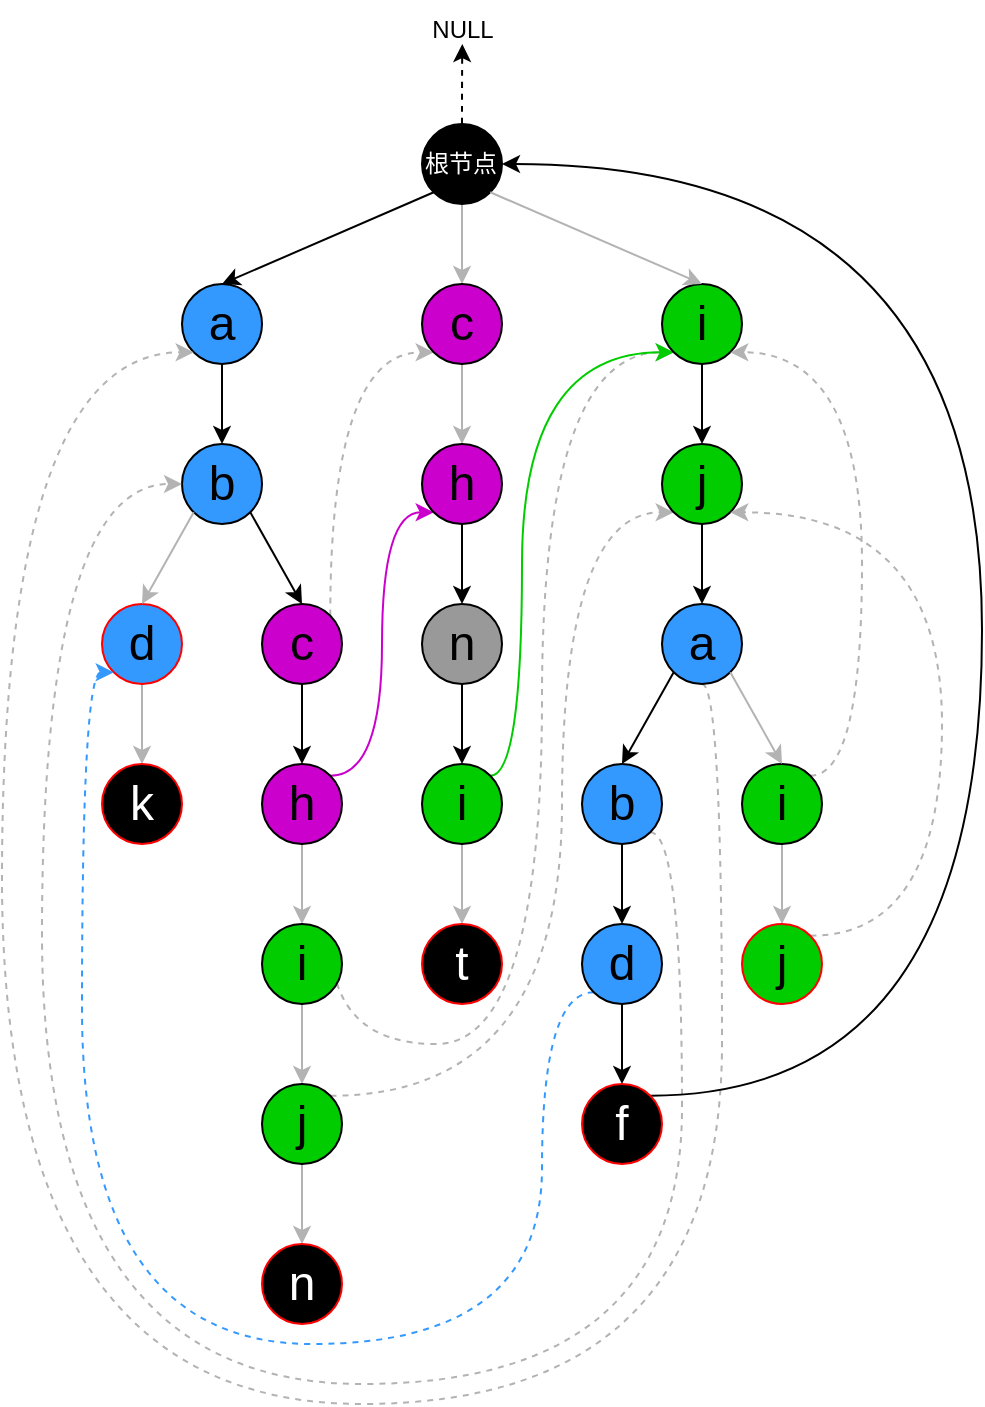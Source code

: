 <mxfile version="26.0.6">
  <diagram name="第 1 页" id="cZ7u69yzbtudN1ncTSjC">
    <mxGraphModel dx="1430" dy="757" grid="1" gridSize="10" guides="1" tooltips="1" connect="1" arrows="1" fold="1" page="1" pageScale="1" pageWidth="827" pageHeight="1169" math="0" shadow="0">
      <root>
        <mxCell id="0" />
        <mxCell id="1" parent="0" />
        <mxCell id="Z9fYmXyzhScZ4xVaVHmG-1" style="edgeStyle=orthogonalEdgeStyle;rounded=0;orthogonalLoop=1;jettySize=auto;html=1;exitX=0.5;exitY=1;exitDx=0;exitDy=0;entryX=0.5;entryY=0;entryDx=0;entryDy=0;strokeColor=#B3B3B3;" edge="1" parent="1" source="Z9fYmXyzhScZ4xVaVHmG-3" target="Z9fYmXyzhScZ4xVaVHmG-26">
          <mxGeometry relative="1" as="geometry" />
        </mxCell>
        <mxCell id="Z9fYmXyzhScZ4xVaVHmG-2" style="edgeStyle=orthogonalEdgeStyle;rounded=0;orthogonalLoop=1;jettySize=auto;html=1;exitX=0.5;exitY=0;exitDx=0;exitDy=0;curved=1;dashed=1;" edge="1" parent="1" source="Z9fYmXyzhScZ4xVaVHmG-3">
          <mxGeometry relative="1" as="geometry">
            <mxPoint x="420.143" y="40" as="targetPoint" />
          </mxGeometry>
        </mxCell>
        <mxCell id="Z9fYmXyzhScZ4xVaVHmG-3" value="" style="ellipse;whiteSpace=wrap;html=1;aspect=fixed;fillColor=#000000;" vertex="1" parent="1">
          <mxGeometry x="400" y="80" width="40" height="40" as="geometry" />
        </mxCell>
        <mxCell id="Z9fYmXyzhScZ4xVaVHmG-4" value="&lt;span style=&quot;font-size: 24px;&quot;&gt;a&lt;/span&gt;" style="ellipse;whiteSpace=wrap;html=1;aspect=fixed;fillColor=#3399FF;" vertex="1" parent="1">
          <mxGeometry x="280" y="160" width="40" height="40" as="geometry" />
        </mxCell>
        <mxCell id="Z9fYmXyzhScZ4xVaVHmG-5" value="&lt;span style=&quot;font-size: 24px;&quot;&gt;b&lt;/span&gt;" style="ellipse;whiteSpace=wrap;html=1;aspect=fixed;fillColor=#3399FF;" vertex="1" parent="1">
          <mxGeometry x="280" y="240" width="40" height="40" as="geometry" />
        </mxCell>
        <mxCell id="Z9fYmXyzhScZ4xVaVHmG-6" style="edgeStyle=orthogonalEdgeStyle;rounded=0;orthogonalLoop=1;jettySize=auto;html=1;exitX=0.5;exitY=1;exitDx=0;exitDy=0;entryX=0.5;entryY=0;entryDx=0;entryDy=0;strokeColor=#B3B3B3;" edge="1" parent="1" source="Z9fYmXyzhScZ4xVaVHmG-7" target="Z9fYmXyzhScZ4xVaVHmG-8">
          <mxGeometry relative="1" as="geometry" />
        </mxCell>
        <mxCell id="Z9fYmXyzhScZ4xVaVHmG-7" value="&lt;span style=&quot;font-size: 24px;&quot;&gt;d&lt;/span&gt;" style="ellipse;whiteSpace=wrap;html=1;aspect=fixed;fillColor=#3399FF;strokeColor=#FF0000;" vertex="1" parent="1">
          <mxGeometry x="240" y="320" width="40" height="40" as="geometry" />
        </mxCell>
        <mxCell id="Z9fYmXyzhScZ4xVaVHmG-8" value="&lt;span style=&quot;font-size: 24px;&quot;&gt;&lt;font style=&quot;color: rgb(255, 255, 255);&quot;&gt;k&lt;/font&gt;&lt;/span&gt;" style="ellipse;whiteSpace=wrap;html=1;aspect=fixed;fillColor=#000000;strokeColor=#FF0000;" vertex="1" parent="1">
          <mxGeometry x="240" y="400" width="40" height="40" as="geometry" />
        </mxCell>
        <mxCell id="Z9fYmXyzhScZ4xVaVHmG-9" value="" style="endArrow=classic;html=1;rounded=0;exitX=0.5;exitY=1;exitDx=0;exitDy=0;entryX=0.5;entryY=0;entryDx=0;entryDy=0;" edge="1" parent="1" source="Z9fYmXyzhScZ4xVaVHmG-4" target="Z9fYmXyzhScZ4xVaVHmG-5">
          <mxGeometry width="50" height="50" relative="1" as="geometry">
            <mxPoint x="380" y="250" as="sourcePoint" />
            <mxPoint x="430" y="200" as="targetPoint" />
          </mxGeometry>
        </mxCell>
        <mxCell id="Z9fYmXyzhScZ4xVaVHmG-10" value="" style="endArrow=classic;html=1;rounded=0;exitX=0;exitY=1;exitDx=0;exitDy=0;entryX=0.5;entryY=0;entryDx=0;entryDy=0;strokeColor=#B3B3B3;" edge="1" parent="1" source="Z9fYmXyzhScZ4xVaVHmG-5" target="Z9fYmXyzhScZ4xVaVHmG-7">
          <mxGeometry width="50" height="50" relative="1" as="geometry">
            <mxPoint x="380" y="250" as="sourcePoint" />
            <mxPoint x="430" y="200" as="targetPoint" />
          </mxGeometry>
        </mxCell>
        <mxCell id="Z9fYmXyzhScZ4xVaVHmG-11" style="edgeStyle=orthogonalEdgeStyle;rounded=0;orthogonalLoop=1;jettySize=auto;html=1;exitX=0.5;exitY=1;exitDx=0;exitDy=0;entryX=0.5;entryY=0;entryDx=0;entryDy=0;" edge="1" parent="1" source="Z9fYmXyzhScZ4xVaVHmG-13" target="Z9fYmXyzhScZ4xVaVHmG-16">
          <mxGeometry relative="1" as="geometry" />
        </mxCell>
        <mxCell id="Z9fYmXyzhScZ4xVaVHmG-12" style="edgeStyle=orthogonalEdgeStyle;rounded=0;orthogonalLoop=1;jettySize=auto;html=1;exitX=1;exitY=0;exitDx=0;exitDy=0;entryX=0;entryY=1;entryDx=0;entryDy=0;curved=1;dashed=1;strokeColor=#B3B3B3;" edge="1" parent="1" source="Z9fYmXyzhScZ4xVaVHmG-13" target="Z9fYmXyzhScZ4xVaVHmG-26">
          <mxGeometry relative="1" as="geometry">
            <Array as="points">
              <mxPoint x="354" y="194" />
            </Array>
          </mxGeometry>
        </mxCell>
        <mxCell id="Z9fYmXyzhScZ4xVaVHmG-13" value="&lt;span style=&quot;font-size: 24px;&quot;&gt;c&lt;/span&gt;&lt;span style=&quot;color: rgba(0, 0, 0, 0); font-family: monospace; font-size: 0px; text-align: start; text-wrap-mode: nowrap;&quot;&gt;%3CmxGraphModel%3E%3Croot%3E%3CmxCell%20id%3D%220%22%2F%3E%3CmxCell%20id%3D%221%22%20parent%3D%220%22%2F%3E%3CmxCell%20id%3D%222%22%20value%3D%22%26lt%3Bspan%20style%3D%26quot%3Bfont-size%3A%2024px%3B%26quot%3B%26gt%3Ba%26lt%3B%2Fspan%26gt%3B%22%20style%3D%22ellipse%3BwhiteSpace%3Dwrap%3Bhtml%3D1%3Baspect%3Dfixed%3B%22%20vertex%3D%221%22%20parent%3D%221%22%3E%3CmxGeometry%20x%3D%22280%22%20y%3D%22200%22%20width%3D%2240%22%20height%3D%2240%22%20as%3D%22geometry%22%2F%3E%3C%2FmxCell%3E%3C%2Froot%3E%3C%2FmxGraphModel%3E&lt;/span&gt;" style="ellipse;whiteSpace=wrap;html=1;aspect=fixed;fillColor=#CC00CC;" vertex="1" parent="1">
          <mxGeometry x="320" y="320" width="40" height="40" as="geometry" />
        </mxCell>
        <mxCell id="Z9fYmXyzhScZ4xVaVHmG-14" style="edgeStyle=orthogonalEdgeStyle;rounded=0;orthogonalLoop=1;jettySize=auto;html=1;exitX=0.5;exitY=1;exitDx=0;exitDy=0;entryX=0.5;entryY=0;entryDx=0;entryDy=0;strokeColor=#B3B3B3;" edge="1" parent="1" source="Z9fYmXyzhScZ4xVaVHmG-16" target="Z9fYmXyzhScZ4xVaVHmG-19">
          <mxGeometry relative="1" as="geometry" />
        </mxCell>
        <mxCell id="Z9fYmXyzhScZ4xVaVHmG-15" style="edgeStyle=orthogonalEdgeStyle;rounded=0;orthogonalLoop=1;jettySize=auto;html=1;exitX=1;exitY=0;exitDx=0;exitDy=0;entryX=0;entryY=1;entryDx=0;entryDy=0;curved=1;strokeColor=#CC00CC;" edge="1" parent="1" source="Z9fYmXyzhScZ4xVaVHmG-16" target="Z9fYmXyzhScZ4xVaVHmG-28">
          <mxGeometry relative="1" as="geometry">
            <Array as="points">
              <mxPoint x="380" y="406" />
              <mxPoint x="380" y="274" />
            </Array>
          </mxGeometry>
        </mxCell>
        <mxCell id="Z9fYmXyzhScZ4xVaVHmG-16" value="&lt;span style=&quot;font-size: 24px;&quot;&gt;h&lt;/span&gt;&lt;span style=&quot;color: rgba(0, 0, 0, 0); font-family: monospace; font-size: 0px; text-align: start; text-wrap-mode: nowrap;&quot;&gt;%3CmxGraphModel%3E%3Croot%3E%3CmxCell%20id%3D%220%22%2F%3E%3CmxCell%20id%3D%221%22%20parent%3D%220%22%2F%3E%3CmxCell%20id%3D%222%22%20value%3D%22%26lt%3Bspan%20style%3D%26quot%3Bfont-size%3A%2024px%3B%26quot%3B%26gt%3Ba%26lt%3B%2Fspan%26gt%3B%22%20style%3D%22ellipse%3BwhiteSpace%3Dwrap%3Bhtml%3D1%3Baspect%3Dfixed%3B%22%20vertex%3D%221%22%20parent%3D%221%22%3E%3CmxGeometry%20x%3D%22280%22%20y%3D%22200%22%20width%3D%2240%22%20height%3D%2240%22%20as%3D%22geometry%22%2F%3E%3C%2FmxCell%3E%3C%2Froot%3E%3C%2FmxGraphModel%3E&lt;/span&gt;" style="ellipse;whiteSpace=wrap;html=1;aspect=fixed;fillColor=#CC00CC;" vertex="1" parent="1">
          <mxGeometry x="320" y="400" width="40" height="40" as="geometry" />
        </mxCell>
        <mxCell id="Z9fYmXyzhScZ4xVaVHmG-17" style="edgeStyle=orthogonalEdgeStyle;rounded=0;orthogonalLoop=1;jettySize=auto;html=1;exitX=0.5;exitY=1;exitDx=0;exitDy=0;entryX=0.5;entryY=0;entryDx=0;entryDy=0;strokeColor=#B3B3B3;" edge="1" parent="1" source="Z9fYmXyzhScZ4xVaVHmG-19" target="Z9fYmXyzhScZ4xVaVHmG-22">
          <mxGeometry relative="1" as="geometry" />
        </mxCell>
        <mxCell id="Z9fYmXyzhScZ4xVaVHmG-18" style="edgeStyle=orthogonalEdgeStyle;rounded=0;orthogonalLoop=1;jettySize=auto;html=1;exitX=1;exitY=0;exitDx=0;exitDy=0;entryX=0;entryY=1;entryDx=0;entryDy=0;dashed=1;curved=1;strokeColor=#B3B3B3;" edge="1" parent="1" source="Z9fYmXyzhScZ4xVaVHmG-19" target="Z9fYmXyzhScZ4xVaVHmG-36">
          <mxGeometry relative="1" as="geometry">
            <Array as="points">
              <mxPoint x="354" y="540" />
              <mxPoint x="460" y="540" />
              <mxPoint x="460" y="194" />
            </Array>
          </mxGeometry>
        </mxCell>
        <mxCell id="Z9fYmXyzhScZ4xVaVHmG-19" value="&lt;span style=&quot;font-size: 24px;&quot;&gt;i&lt;/span&gt;" style="ellipse;whiteSpace=wrap;html=1;aspect=fixed;fillColor=#00CC00;" vertex="1" parent="1">
          <mxGeometry x="320" y="480" width="40" height="40" as="geometry" />
        </mxCell>
        <mxCell id="Z9fYmXyzhScZ4xVaVHmG-20" style="edgeStyle=orthogonalEdgeStyle;rounded=0;orthogonalLoop=1;jettySize=auto;html=1;exitX=0.5;exitY=1;exitDx=0;exitDy=0;entryX=0.5;entryY=0;entryDx=0;entryDy=0;strokeColor=#B3B3B3;" edge="1" parent="1" source="Z9fYmXyzhScZ4xVaVHmG-22" target="Z9fYmXyzhScZ4xVaVHmG-23">
          <mxGeometry relative="1" as="geometry" />
        </mxCell>
        <mxCell id="Z9fYmXyzhScZ4xVaVHmG-21" style="edgeStyle=orthogonalEdgeStyle;rounded=0;orthogonalLoop=1;jettySize=auto;html=1;exitX=1;exitY=0;exitDx=0;exitDy=0;entryX=0;entryY=1;entryDx=0;entryDy=0;curved=1;dashed=1;strokeColor=#B3B3B3;" edge="1" parent="1" source="Z9fYmXyzhScZ4xVaVHmG-22" target="Z9fYmXyzhScZ4xVaVHmG-38">
          <mxGeometry relative="1" as="geometry">
            <Array as="points">
              <mxPoint x="470" y="566" />
              <mxPoint x="470" y="274" />
            </Array>
          </mxGeometry>
        </mxCell>
        <mxCell id="Z9fYmXyzhScZ4xVaVHmG-22" value="&lt;span style=&quot;font-size: 24px;&quot;&gt;j&lt;/span&gt;" style="ellipse;whiteSpace=wrap;html=1;aspect=fixed;fillColor=#00CC00;" vertex="1" parent="1">
          <mxGeometry x="320" y="560" width="40" height="40" as="geometry" />
        </mxCell>
        <mxCell id="Z9fYmXyzhScZ4xVaVHmG-23" value="&lt;span style=&quot;font-size: 24px;&quot;&gt;&lt;font style=&quot;color: rgb(255, 255, 255);&quot;&gt;n&lt;/font&gt;&lt;/span&gt;" style="ellipse;whiteSpace=wrap;html=1;aspect=fixed;fillColor=#000000;strokeColor=#FF0000;" vertex="1" parent="1">
          <mxGeometry x="320" y="640" width="40" height="40" as="geometry" />
        </mxCell>
        <mxCell id="Z9fYmXyzhScZ4xVaVHmG-24" value="" style="endArrow=classic;html=1;rounded=0;exitX=1;exitY=1;exitDx=0;exitDy=0;entryX=0.5;entryY=0;entryDx=0;entryDy=0;" edge="1" parent="1" source="Z9fYmXyzhScZ4xVaVHmG-5" target="Z9fYmXyzhScZ4xVaVHmG-13">
          <mxGeometry width="50" height="50" relative="1" as="geometry">
            <mxPoint x="380" y="380" as="sourcePoint" />
            <mxPoint x="430" y="330" as="targetPoint" />
          </mxGeometry>
        </mxCell>
        <mxCell id="Z9fYmXyzhScZ4xVaVHmG-25" style="edgeStyle=orthogonalEdgeStyle;rounded=0;orthogonalLoop=1;jettySize=auto;html=1;exitX=0.5;exitY=1;exitDx=0;exitDy=0;entryX=0.5;entryY=0;entryDx=0;entryDy=0;strokeColor=#B3B3B3;" edge="1" parent="1" source="Z9fYmXyzhScZ4xVaVHmG-26" target="Z9fYmXyzhScZ4xVaVHmG-28">
          <mxGeometry relative="1" as="geometry" />
        </mxCell>
        <mxCell id="Z9fYmXyzhScZ4xVaVHmG-26" value="&lt;span style=&quot;font-size: 24px;&quot;&gt;c&lt;/span&gt;&lt;span style=&quot;color: rgba(0, 0, 0, 0); font-family: monospace; font-size: 0px; text-align: start; text-wrap-mode: nowrap;&quot;&gt;%3CmxGraphModel%3E%3Croot%3E%3CmxCell%20id%3D%220%22%2F%3E%3CmxCell%20id%3D%221%22%20parent%3D%220%22%2F%3E%3CmxCell%20id%3D%222%22%20value%3D%22%26lt%3Bspan%20style%3D%26quot%3Bfont-size%3A%2024px%3B%26quot%3B%26gt%3Ba%26lt%3B%2Fspan%26gt%3B%22%20style%3D%22ellipse%3BwhiteSpace%3Dwrap%3Bhtml%3D1%3Baspect%3Dfixed%3B%22%20vertex%3D%221%22%20parent%3D%221%22%3E%3CmxGeometry%20x%3D%22280%22%20y%3D%22200%22%20width%3D%2240%22%20height%3D%2240%22%20as%3D%22geometry%22%2F%3E%3C%2FmxCell%3E%3C%2Froot%3E%3C%2FmxGraphModel%3E&lt;/span&gt;" style="ellipse;whiteSpace=wrap;html=1;aspect=fixed;fillColor=#CC00CC;" vertex="1" parent="1">
          <mxGeometry x="400" y="160" width="40" height="40" as="geometry" />
        </mxCell>
        <mxCell id="Z9fYmXyzhScZ4xVaVHmG-27" style="edgeStyle=orthogonalEdgeStyle;rounded=0;orthogonalLoop=1;jettySize=auto;html=1;exitX=0.5;exitY=1;exitDx=0;exitDy=0;entryX=0.5;entryY=0;entryDx=0;entryDy=0;" edge="1" parent="1" source="Z9fYmXyzhScZ4xVaVHmG-28" target="Z9fYmXyzhScZ4xVaVHmG-30">
          <mxGeometry relative="1" as="geometry" />
        </mxCell>
        <mxCell id="Z9fYmXyzhScZ4xVaVHmG-28" value="&lt;span style=&quot;font-size: 24px;&quot;&gt;h&lt;/span&gt;&lt;span style=&quot;color: rgba(0, 0, 0, 0); font-family: monospace; font-size: 0px; text-align: start; text-wrap-mode: nowrap;&quot;&gt;%3CmxGraphModel%3E%3Croot%3E%3CmxCell%20id%3D%220%22%2F%3E%3CmxCell%20id%3D%221%22%20parent%3D%220%22%2F%3E%3CmxCell%20id%3D%222%22%20value%3D%22%26lt%3Bspan%20style%3D%26quot%3Bfont-size%3A%2024px%3B%26quot%3B%26gt%3Bc%26lt%3B%2Fspan%26gt%3B%26lt%3Bspan%20style%3D%26quot%3Bcolor%3A%20rgba(0%2C%200%2C%200%2C%200)%3B%20font-family%3A%20monospace%3B%20font-size%3A%200px%3B%20text-align%3A%20start%3B%20text-wrap-mode%3A%20nowrap%3B%26quot%3B%26gt%3B%253CmxGraphModel%253E%253Croot%253E%253CmxCell%2520id%253D%25220%2522%252F%253E%253CmxCell%2520id%253D%25221%2522%2520parent%253D%25220%2522%252F%253E%253CmxCell%2520id%253D%25222%2522%2520value%253D%2522%2526lt%253Bspan%2520style%253D%2526quot%253Bfont-size%253A%252024px%253B%2526quot%253B%2526gt%253Ba%2526lt%253B%252Fspan%2526gt%253B%2522%2520style%253D%2522ellipse%253BwhiteSpace%253Dwrap%253Bhtml%253D1%253Baspect%253Dfixed%253B%2522%2520vertex%253D%25221%2522%2520parent%253D%25221%2522%253E%253CmxGeometry%2520x%253D%2522280%2522%2520y%253D%2522200%2522%2520width%253D%252240%2522%2520height%253D%252240%2522%2520as%253D%2522geometry%2522%252F%253E%253C%252FmxCell%253E%253C%252Froot%253E%253C%252FmxGraphModel%253E%26lt%3B%2Fspan%26gt%3B%22%20style%3D%22ellipse%3BwhiteSpace%3Dwrap%3Bhtml%3D1%3Baspect%3Dfixed%3B%22%20vertex%3D%221%22%20parent%3D%221%22%3E%3CmxGeometry%20x%3D%22320%22%20y%3D%22320%22%20width%3D%2240%22%20height%3D%2240%22%20as%3D%22geometry%22%2F%3E%3C%2FmxCell%3E%3C%2Froot%3E%3C%2FmxGraphModel%3E&lt;/span&gt;" style="ellipse;whiteSpace=wrap;html=1;aspect=fixed;fillColor=#CC00CC;" vertex="1" parent="1">
          <mxGeometry x="400" y="240" width="40" height="40" as="geometry" />
        </mxCell>
        <mxCell id="Z9fYmXyzhScZ4xVaVHmG-29" style="edgeStyle=orthogonalEdgeStyle;rounded=0;orthogonalLoop=1;jettySize=auto;html=1;exitX=0.5;exitY=1;exitDx=0;exitDy=0;entryX=0.5;entryY=0;entryDx=0;entryDy=0;" edge="1" parent="1" source="Z9fYmXyzhScZ4xVaVHmG-30" target="Z9fYmXyzhScZ4xVaVHmG-33">
          <mxGeometry relative="1" as="geometry" />
        </mxCell>
        <mxCell id="Z9fYmXyzhScZ4xVaVHmG-30" value="&lt;span style=&quot;font-size: 24px;&quot;&gt;n&lt;/span&gt;" style="ellipse;whiteSpace=wrap;html=1;aspect=fixed;fillColor=#999999;" vertex="1" parent="1">
          <mxGeometry x="400" y="320" width="40" height="40" as="geometry" />
        </mxCell>
        <mxCell id="Z9fYmXyzhScZ4xVaVHmG-31" style="edgeStyle=orthogonalEdgeStyle;rounded=0;orthogonalLoop=1;jettySize=auto;html=1;exitX=0.5;exitY=1;exitDx=0;exitDy=0;entryX=0.5;entryY=0;entryDx=0;entryDy=0;strokeColor=#B3B3B3;" edge="1" parent="1" source="Z9fYmXyzhScZ4xVaVHmG-33" target="Z9fYmXyzhScZ4xVaVHmG-34">
          <mxGeometry relative="1" as="geometry" />
        </mxCell>
        <mxCell id="Z9fYmXyzhScZ4xVaVHmG-32" style="edgeStyle=orthogonalEdgeStyle;rounded=0;orthogonalLoop=1;jettySize=auto;html=1;exitX=1;exitY=0;exitDx=0;exitDy=0;entryX=0;entryY=1;entryDx=0;entryDy=0;curved=1;strokeColor=#00CC00;" edge="1" parent="1" source="Z9fYmXyzhScZ4xVaVHmG-33" target="Z9fYmXyzhScZ4xVaVHmG-36">
          <mxGeometry relative="1" as="geometry">
            <Array as="points">
              <mxPoint x="450" y="406" />
              <mxPoint x="450" y="194" />
            </Array>
          </mxGeometry>
        </mxCell>
        <mxCell id="Z9fYmXyzhScZ4xVaVHmG-33" value="&lt;span style=&quot;font-size: 24px;&quot;&gt;i&lt;/span&gt;" style="ellipse;whiteSpace=wrap;html=1;aspect=fixed;fillColor=#00CC00;" vertex="1" parent="1">
          <mxGeometry x="400" y="400" width="40" height="40" as="geometry" />
        </mxCell>
        <mxCell id="Z9fYmXyzhScZ4xVaVHmG-34" value="&lt;span style=&quot;font-size: 24px;&quot;&gt;&lt;font style=&quot;color: rgb(255, 255, 255);&quot;&gt;t&lt;/font&gt;&lt;/span&gt;" style="ellipse;whiteSpace=wrap;html=1;aspect=fixed;fillColor=#000000;strokeColor=#FF0000;" vertex="1" parent="1">
          <mxGeometry x="400" y="480" width="40" height="40" as="geometry" />
        </mxCell>
        <mxCell id="Z9fYmXyzhScZ4xVaVHmG-35" style="edgeStyle=orthogonalEdgeStyle;rounded=0;orthogonalLoop=1;jettySize=auto;html=1;exitX=0.5;exitY=1;exitDx=0;exitDy=0;entryX=0.5;entryY=0;entryDx=0;entryDy=0;" edge="1" parent="1" source="Z9fYmXyzhScZ4xVaVHmG-36" target="Z9fYmXyzhScZ4xVaVHmG-38">
          <mxGeometry relative="1" as="geometry" />
        </mxCell>
        <mxCell id="Z9fYmXyzhScZ4xVaVHmG-36" value="&lt;span style=&quot;font-size: 24px;&quot;&gt;i&lt;/span&gt;" style="ellipse;whiteSpace=wrap;html=1;aspect=fixed;fillColor=#00CC00;" vertex="1" parent="1">
          <mxGeometry x="520" y="160" width="40" height="40" as="geometry" />
        </mxCell>
        <mxCell id="Z9fYmXyzhScZ4xVaVHmG-37" style="edgeStyle=orthogonalEdgeStyle;rounded=0;orthogonalLoop=1;jettySize=auto;html=1;exitX=0.5;exitY=1;exitDx=0;exitDy=0;entryX=0.5;entryY=0;entryDx=0;entryDy=0;" edge="1" parent="1" source="Z9fYmXyzhScZ4xVaVHmG-38" target="Z9fYmXyzhScZ4xVaVHmG-40">
          <mxGeometry relative="1" as="geometry" />
        </mxCell>
        <mxCell id="Z9fYmXyzhScZ4xVaVHmG-38" value="&lt;span style=&quot;font-size: 24px;&quot;&gt;j&lt;/span&gt;" style="ellipse;whiteSpace=wrap;html=1;aspect=fixed;fillColor=#00CC00;" vertex="1" parent="1">
          <mxGeometry x="520" y="240" width="40" height="40" as="geometry" />
        </mxCell>
        <mxCell id="Z9fYmXyzhScZ4xVaVHmG-39" style="edgeStyle=orthogonalEdgeStyle;rounded=0;orthogonalLoop=1;jettySize=auto;html=1;exitX=0.5;exitY=1;exitDx=0;exitDy=0;entryX=0;entryY=1;entryDx=0;entryDy=0;curved=1;dashed=1;strokeColor=#B3B3B3;" edge="1" parent="1" source="Z9fYmXyzhScZ4xVaVHmG-40" target="Z9fYmXyzhScZ4xVaVHmG-4">
          <mxGeometry relative="1" as="geometry">
            <Array as="points">
              <mxPoint x="550" y="360" />
              <mxPoint x="550" y="720" />
              <mxPoint x="190" y="720" />
              <mxPoint x="190" y="194" />
            </Array>
          </mxGeometry>
        </mxCell>
        <mxCell id="Z9fYmXyzhScZ4xVaVHmG-40" value="&lt;span style=&quot;font-size: 24px;&quot;&gt;a&lt;/span&gt;" style="ellipse;whiteSpace=wrap;html=1;aspect=fixed;fillColor=#3399FF;" vertex="1" parent="1">
          <mxGeometry x="520" y="320" width="40" height="40" as="geometry" />
        </mxCell>
        <mxCell id="Z9fYmXyzhScZ4xVaVHmG-41" style="edgeStyle=orthogonalEdgeStyle;rounded=0;orthogonalLoop=1;jettySize=auto;html=1;exitX=0.5;exitY=1;exitDx=0;exitDy=0;entryX=0.5;entryY=0;entryDx=0;entryDy=0;strokeColor=#B3B3B3;" edge="1" parent="1" source="Z9fYmXyzhScZ4xVaVHmG-43" target="Z9fYmXyzhScZ4xVaVHmG-45">
          <mxGeometry relative="1" as="geometry" />
        </mxCell>
        <mxCell id="Z9fYmXyzhScZ4xVaVHmG-42" style="edgeStyle=orthogonalEdgeStyle;rounded=0;orthogonalLoop=1;jettySize=auto;html=1;exitX=1;exitY=0;exitDx=0;exitDy=0;entryX=1;entryY=1;entryDx=0;entryDy=0;curved=1;dashed=1;strokeColor=#B3B3B3;" edge="1" parent="1" source="Z9fYmXyzhScZ4xVaVHmG-43" target="Z9fYmXyzhScZ4xVaVHmG-36">
          <mxGeometry relative="1" as="geometry">
            <Array as="points">
              <mxPoint x="620" y="406" />
              <mxPoint x="620" y="194" />
            </Array>
          </mxGeometry>
        </mxCell>
        <mxCell id="Z9fYmXyzhScZ4xVaVHmG-43" value="&lt;span style=&quot;font-size: 24px;&quot;&gt;i&lt;/span&gt;" style="ellipse;whiteSpace=wrap;html=1;aspect=fixed;fillColor=#00CC00;" vertex="1" parent="1">
          <mxGeometry x="560" y="400" width="40" height="40" as="geometry" />
        </mxCell>
        <mxCell id="Z9fYmXyzhScZ4xVaVHmG-44" style="edgeStyle=orthogonalEdgeStyle;rounded=0;orthogonalLoop=1;jettySize=auto;html=1;exitX=1;exitY=0;exitDx=0;exitDy=0;entryX=1;entryY=1;entryDx=0;entryDy=0;curved=1;dashed=1;strokeColor=#B3B3B3;" edge="1" parent="1" source="Z9fYmXyzhScZ4xVaVHmG-45" target="Z9fYmXyzhScZ4xVaVHmG-38">
          <mxGeometry relative="1" as="geometry">
            <Array as="points">
              <mxPoint x="660" y="486" />
              <mxPoint x="660" y="274" />
            </Array>
          </mxGeometry>
        </mxCell>
        <mxCell id="Z9fYmXyzhScZ4xVaVHmG-45" value="&lt;span style=&quot;font-size: 24px;&quot;&gt;j&lt;/span&gt;" style="ellipse;whiteSpace=wrap;html=1;aspect=fixed;fillColor=#00CC00;strokeColor=#FF0000;" vertex="1" parent="1">
          <mxGeometry x="560" y="480" width="40" height="40" as="geometry" />
        </mxCell>
        <mxCell id="Z9fYmXyzhScZ4xVaVHmG-46" style="edgeStyle=orthogonalEdgeStyle;rounded=0;orthogonalLoop=1;jettySize=auto;html=1;exitX=0.5;exitY=1;exitDx=0;exitDy=0;entryX=0.5;entryY=0;entryDx=0;entryDy=0;" edge="1" parent="1" source="Z9fYmXyzhScZ4xVaVHmG-48" target="Z9fYmXyzhScZ4xVaVHmG-51">
          <mxGeometry relative="1" as="geometry" />
        </mxCell>
        <mxCell id="Z9fYmXyzhScZ4xVaVHmG-47" style="edgeStyle=orthogonalEdgeStyle;rounded=0;orthogonalLoop=1;jettySize=auto;html=1;exitX=1;exitY=1;exitDx=0;exitDy=0;entryX=0;entryY=0.5;entryDx=0;entryDy=0;curved=1;dashed=1;strokeColor=#B3B3B3;" edge="1" parent="1" source="Z9fYmXyzhScZ4xVaVHmG-48" target="Z9fYmXyzhScZ4xVaVHmG-5">
          <mxGeometry relative="1" as="geometry">
            <Array as="points">
              <mxPoint x="530" y="434" />
              <mxPoint x="530" y="710" />
              <mxPoint x="210" y="710" />
              <mxPoint x="210" y="260" />
            </Array>
          </mxGeometry>
        </mxCell>
        <mxCell id="Z9fYmXyzhScZ4xVaVHmG-48" value="&lt;span style=&quot;font-size: 24px;&quot;&gt;b&lt;/span&gt;" style="ellipse;whiteSpace=wrap;html=1;aspect=fixed;fillColor=#3399FF;" vertex="1" parent="1">
          <mxGeometry x="480" y="400" width="40" height="40" as="geometry" />
        </mxCell>
        <mxCell id="Z9fYmXyzhScZ4xVaVHmG-49" style="edgeStyle=orthogonalEdgeStyle;rounded=0;orthogonalLoop=1;jettySize=auto;html=1;exitX=0.5;exitY=1;exitDx=0;exitDy=0;entryX=0.5;entryY=0;entryDx=0;entryDy=0;" edge="1" parent="1" source="Z9fYmXyzhScZ4xVaVHmG-51" target="Z9fYmXyzhScZ4xVaVHmG-52">
          <mxGeometry relative="1" as="geometry" />
        </mxCell>
        <mxCell id="Z9fYmXyzhScZ4xVaVHmG-50" style="edgeStyle=orthogonalEdgeStyle;rounded=0;orthogonalLoop=1;jettySize=auto;html=1;exitX=0;exitY=1;exitDx=0;exitDy=0;entryX=0;entryY=1;entryDx=0;entryDy=0;curved=1;dashed=1;strokeColor=#3399FF;" edge="1" parent="1" source="Z9fYmXyzhScZ4xVaVHmG-51" target="Z9fYmXyzhScZ4xVaVHmG-7">
          <mxGeometry relative="1" as="geometry">
            <Array as="points">
              <mxPoint x="460" y="514" />
              <mxPoint x="460" y="690" />
              <mxPoint x="230" y="690" />
              <mxPoint x="230" y="354" />
            </Array>
          </mxGeometry>
        </mxCell>
        <mxCell id="Z9fYmXyzhScZ4xVaVHmG-51" value="&lt;span style=&quot;font-size: 24px;&quot;&gt;d&lt;/span&gt;" style="ellipse;whiteSpace=wrap;html=1;aspect=fixed;fillColor=#3399FF;" vertex="1" parent="1">
          <mxGeometry x="480" y="480" width="40" height="40" as="geometry" />
        </mxCell>
        <mxCell id="Z9fYmXyzhScZ4xVaVHmG-59" style="edgeStyle=orthogonalEdgeStyle;rounded=0;orthogonalLoop=1;jettySize=auto;html=1;exitX=1;exitY=0;exitDx=0;exitDy=0;entryX=1;entryY=0.5;entryDx=0;entryDy=0;curved=1;" edge="1" parent="1" source="Z9fYmXyzhScZ4xVaVHmG-52" target="Z9fYmXyzhScZ4xVaVHmG-3">
          <mxGeometry relative="1" as="geometry">
            <Array as="points">
              <mxPoint x="680" y="566" />
              <mxPoint x="680" y="100" />
            </Array>
          </mxGeometry>
        </mxCell>
        <mxCell id="Z9fYmXyzhScZ4xVaVHmG-52" value="&lt;span style=&quot;font-size: 24px;&quot;&gt;&lt;font style=&quot;color: rgb(255, 255, 255);&quot;&gt;f&lt;/font&gt;&lt;/span&gt;" style="ellipse;whiteSpace=wrap;html=1;aspect=fixed;fillColor=#000000;strokeColor=#FF0000;" vertex="1" parent="1">
          <mxGeometry x="480" y="560" width="40" height="40" as="geometry" />
        </mxCell>
        <mxCell id="Z9fYmXyzhScZ4xVaVHmG-53" value="" style="endArrow=classic;html=1;rounded=0;exitX=0;exitY=1;exitDx=0;exitDy=0;entryX=0.5;entryY=0;entryDx=0;entryDy=0;" edge="1" parent="1" source="Z9fYmXyzhScZ4xVaVHmG-40" target="Z9fYmXyzhScZ4xVaVHmG-48">
          <mxGeometry width="50" height="50" relative="1" as="geometry">
            <mxPoint x="380" y="420" as="sourcePoint" />
            <mxPoint x="430" y="370" as="targetPoint" />
          </mxGeometry>
        </mxCell>
        <mxCell id="Z9fYmXyzhScZ4xVaVHmG-54" value="" style="endArrow=classic;html=1;rounded=0;exitX=1;exitY=1;exitDx=0;exitDy=0;entryX=0.5;entryY=0;entryDx=0;entryDy=0;strokeColor=#B3B3B3;" edge="1" parent="1" source="Z9fYmXyzhScZ4xVaVHmG-40" target="Z9fYmXyzhScZ4xVaVHmG-43">
          <mxGeometry width="50" height="50" relative="1" as="geometry">
            <mxPoint x="380" y="420" as="sourcePoint" />
            <mxPoint x="430" y="370" as="targetPoint" />
          </mxGeometry>
        </mxCell>
        <mxCell id="Z9fYmXyzhScZ4xVaVHmG-55" value="" style="endArrow=classic;html=1;rounded=0;exitX=0;exitY=1;exitDx=0;exitDy=0;entryX=0.5;entryY=0;entryDx=0;entryDy=0;" edge="1" parent="1" source="Z9fYmXyzhScZ4xVaVHmG-3" target="Z9fYmXyzhScZ4xVaVHmG-4">
          <mxGeometry width="50" height="50" relative="1" as="geometry">
            <mxPoint x="380" y="230" as="sourcePoint" />
            <mxPoint x="430" y="180" as="targetPoint" />
          </mxGeometry>
        </mxCell>
        <mxCell id="Z9fYmXyzhScZ4xVaVHmG-56" value="" style="endArrow=classic;html=1;rounded=0;exitX=1;exitY=1;exitDx=0;exitDy=0;entryX=0.5;entryY=0;entryDx=0;entryDy=0;strokeColor=#B3B3B3;" edge="1" parent="1" source="Z9fYmXyzhScZ4xVaVHmG-3" target="Z9fYmXyzhScZ4xVaVHmG-36">
          <mxGeometry width="50" height="50" relative="1" as="geometry">
            <mxPoint x="380" y="230" as="sourcePoint" />
            <mxPoint x="430" y="180" as="targetPoint" />
          </mxGeometry>
        </mxCell>
        <mxCell id="Z9fYmXyzhScZ4xVaVHmG-57" value="根节点" style="text;html=1;align=center;verticalAlign=middle;resizable=0;points=[];autosize=1;strokeColor=none;fillColor=none;fontColor=#FFFFFF;" vertex="1" parent="1">
          <mxGeometry x="389" y="85" width="60" height="30" as="geometry" />
        </mxCell>
        <mxCell id="Z9fYmXyzhScZ4xVaVHmG-58" value="NULL" style="text;html=1;align=center;verticalAlign=middle;resizable=0;points=[];autosize=1;strokeColor=none;fillColor=none;" vertex="1" parent="1">
          <mxGeometry x="395" y="18" width="50" height="30" as="geometry" />
        </mxCell>
      </root>
    </mxGraphModel>
  </diagram>
</mxfile>
